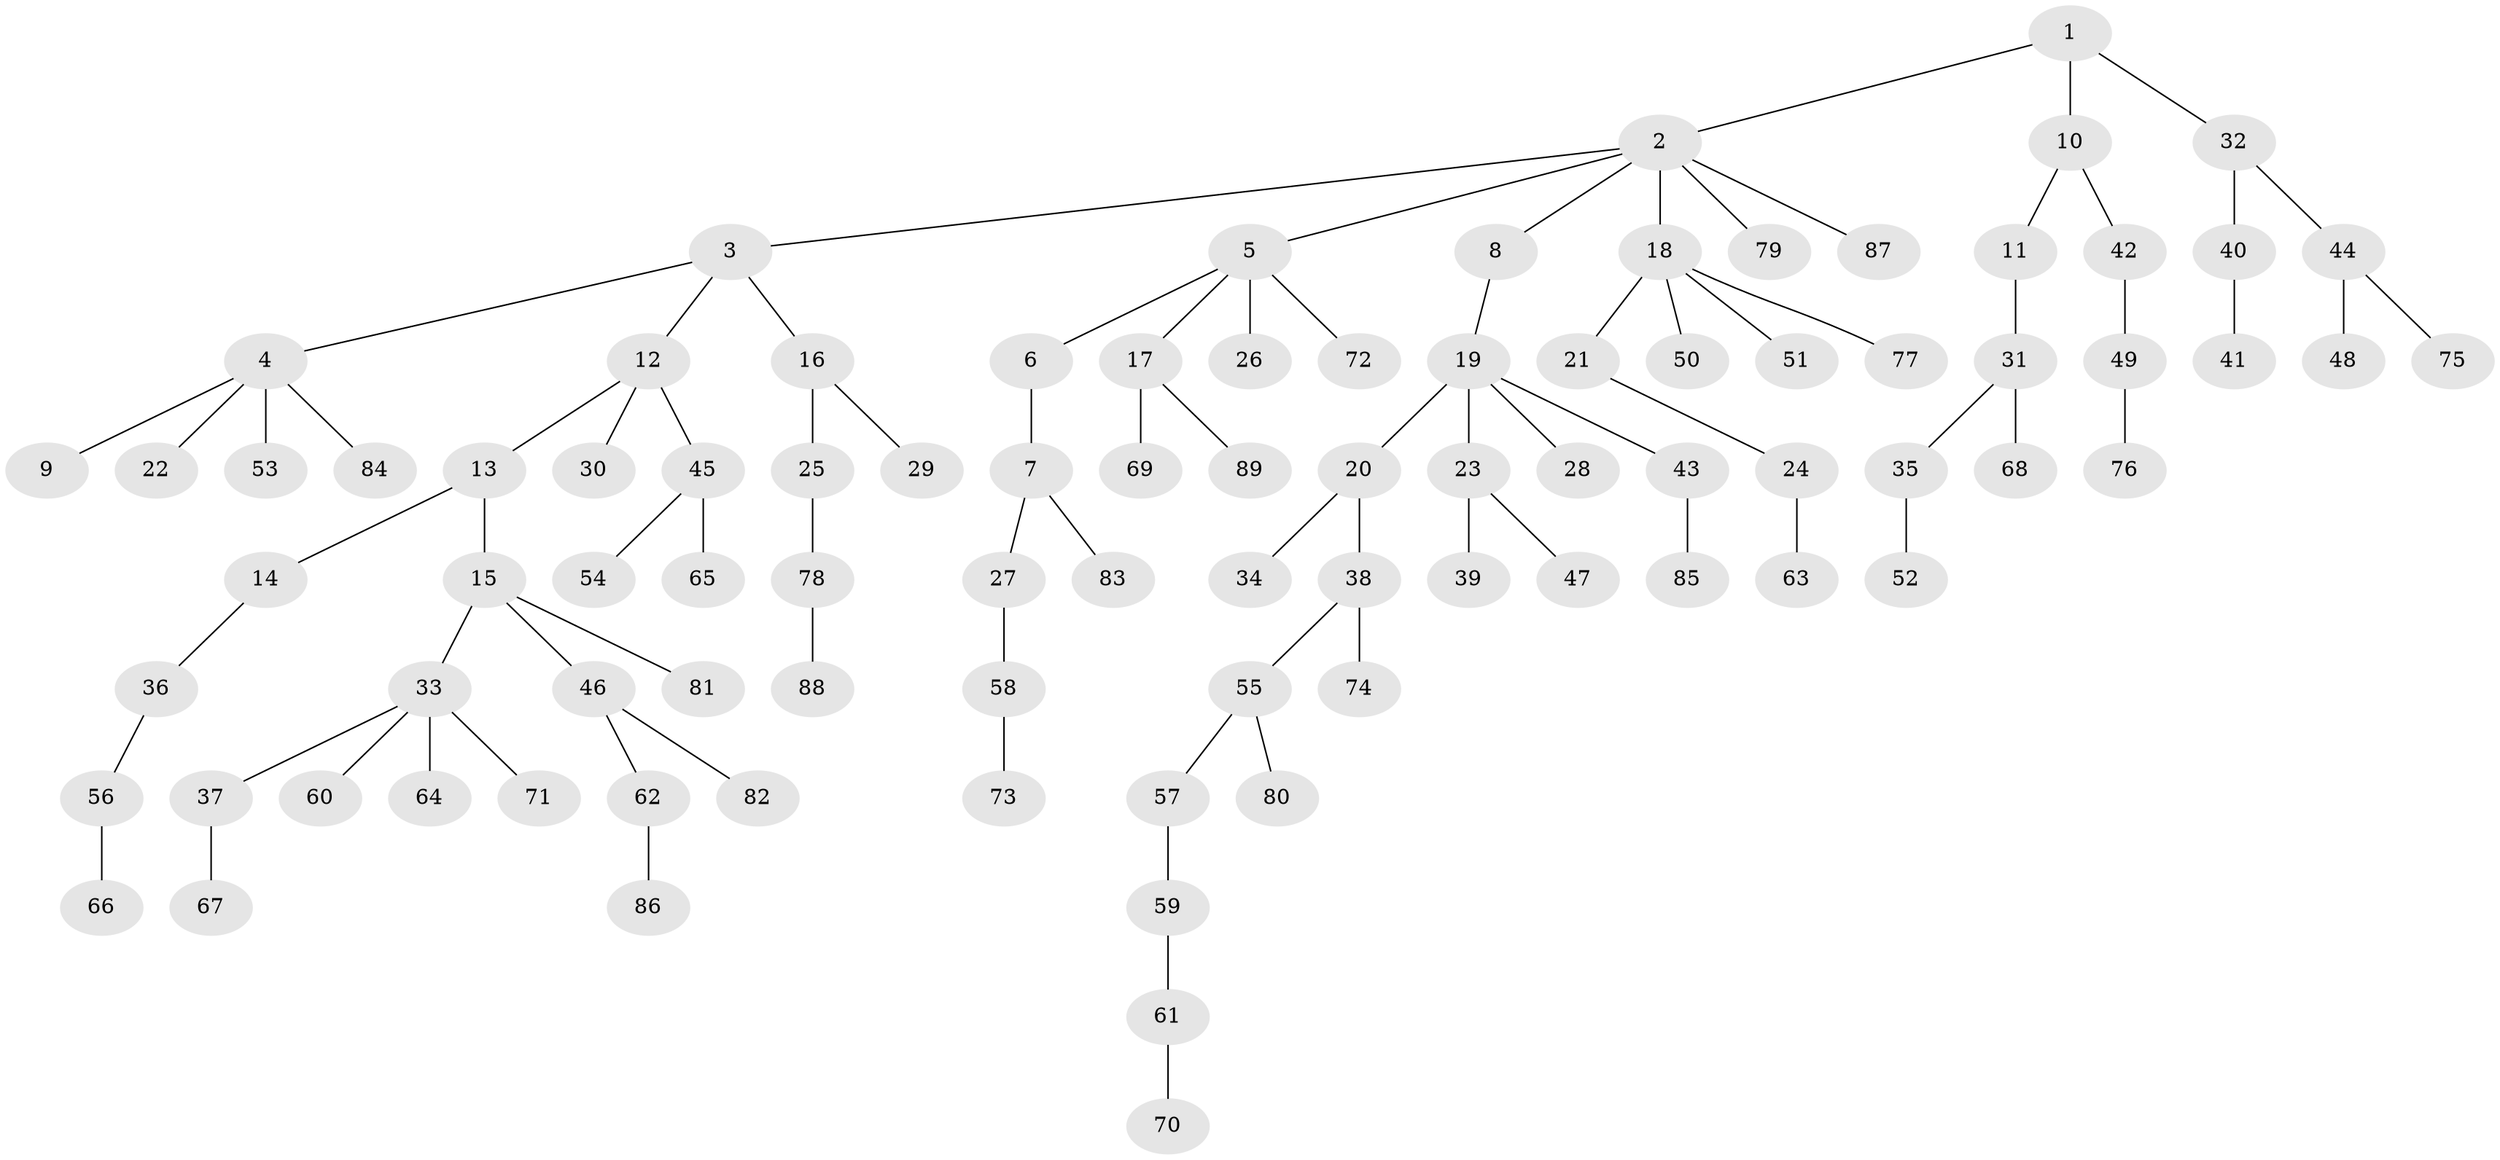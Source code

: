 // coarse degree distribution, {4: 0.06779661016949153, 9: 0.01694915254237288, 2: 0.2711864406779661, 1: 0.5084745762711864, 3: 0.1016949152542373, 5: 0.01694915254237288, 6: 0.01694915254237288}
// Generated by graph-tools (version 1.1) at 2025/52/02/27/25 19:52:11]
// undirected, 89 vertices, 88 edges
graph export_dot {
graph [start="1"]
  node [color=gray90,style=filled];
  1;
  2;
  3;
  4;
  5;
  6;
  7;
  8;
  9;
  10;
  11;
  12;
  13;
  14;
  15;
  16;
  17;
  18;
  19;
  20;
  21;
  22;
  23;
  24;
  25;
  26;
  27;
  28;
  29;
  30;
  31;
  32;
  33;
  34;
  35;
  36;
  37;
  38;
  39;
  40;
  41;
  42;
  43;
  44;
  45;
  46;
  47;
  48;
  49;
  50;
  51;
  52;
  53;
  54;
  55;
  56;
  57;
  58;
  59;
  60;
  61;
  62;
  63;
  64;
  65;
  66;
  67;
  68;
  69;
  70;
  71;
  72;
  73;
  74;
  75;
  76;
  77;
  78;
  79;
  80;
  81;
  82;
  83;
  84;
  85;
  86;
  87;
  88;
  89;
  1 -- 2;
  1 -- 10;
  1 -- 32;
  2 -- 3;
  2 -- 5;
  2 -- 8;
  2 -- 18;
  2 -- 79;
  2 -- 87;
  3 -- 4;
  3 -- 12;
  3 -- 16;
  4 -- 9;
  4 -- 22;
  4 -- 53;
  4 -- 84;
  5 -- 6;
  5 -- 17;
  5 -- 26;
  5 -- 72;
  6 -- 7;
  7 -- 27;
  7 -- 83;
  8 -- 19;
  10 -- 11;
  10 -- 42;
  11 -- 31;
  12 -- 13;
  12 -- 30;
  12 -- 45;
  13 -- 14;
  13 -- 15;
  14 -- 36;
  15 -- 33;
  15 -- 46;
  15 -- 81;
  16 -- 25;
  16 -- 29;
  17 -- 69;
  17 -- 89;
  18 -- 21;
  18 -- 50;
  18 -- 51;
  18 -- 77;
  19 -- 20;
  19 -- 23;
  19 -- 28;
  19 -- 43;
  20 -- 34;
  20 -- 38;
  21 -- 24;
  23 -- 39;
  23 -- 47;
  24 -- 63;
  25 -- 78;
  27 -- 58;
  31 -- 35;
  31 -- 68;
  32 -- 40;
  32 -- 44;
  33 -- 37;
  33 -- 60;
  33 -- 64;
  33 -- 71;
  35 -- 52;
  36 -- 56;
  37 -- 67;
  38 -- 55;
  38 -- 74;
  40 -- 41;
  42 -- 49;
  43 -- 85;
  44 -- 48;
  44 -- 75;
  45 -- 54;
  45 -- 65;
  46 -- 62;
  46 -- 82;
  49 -- 76;
  55 -- 57;
  55 -- 80;
  56 -- 66;
  57 -- 59;
  58 -- 73;
  59 -- 61;
  61 -- 70;
  62 -- 86;
  78 -- 88;
}

